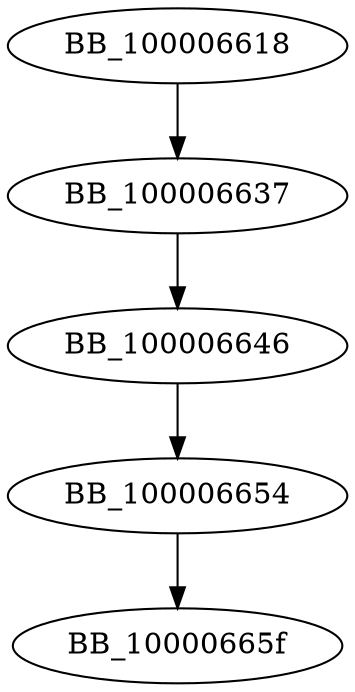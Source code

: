 DiGraph __ZN4Hash3MD5EPci{
BB_100006618->BB_100006637
BB_100006637->BB_100006646
BB_100006646->BB_100006654
BB_100006654->BB_10000665f
}
